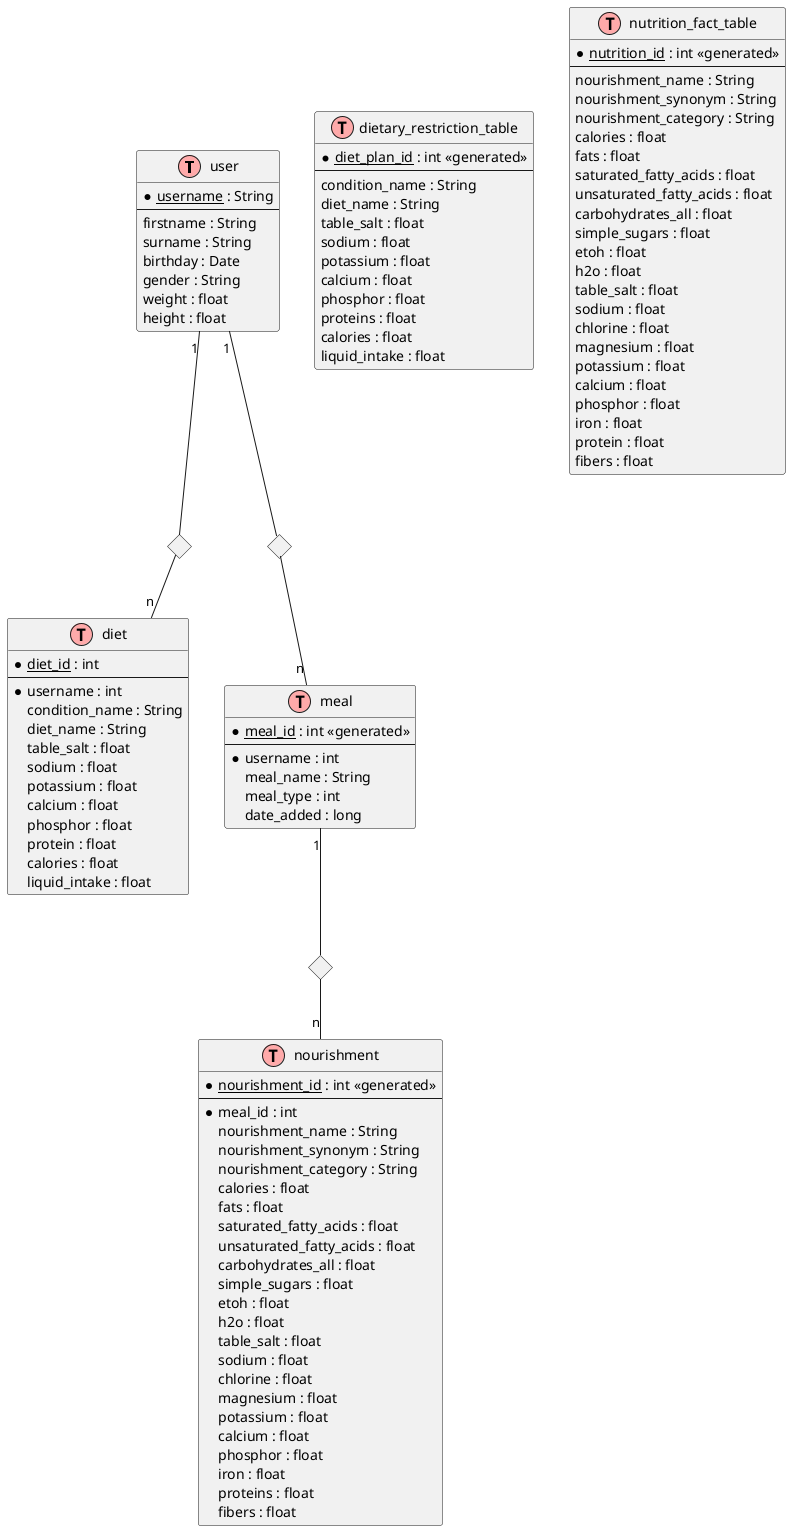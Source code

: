 @startuml

!define table(x) class x << (T,#FFAAAA) >>
!define primary_key(x) <u>x</u>
hide methods
hide stereotypes

table(user) {
    *primary_key(username) : String
    --
    firstname : String
    surname : String
    birthday : Date
    gender : String
    weight : float
    height : float
}

table(diet) {
    *primary_key(diet_id) : int
    --
    *username : int
    condition_name : String
    diet_name : String
    table_salt : float
    sodium : float
    potassium : float
    calcium : float
    phosphor : float
    protein : float
    calories : float
    liquid_intake : float
}

table(meal) {
    *primary_key(meal_id) : int <<generated>>
    --
    *username : int
    meal_name : String
    meal_type : int
    date_added : long
}

table(nourishment) {
    *primary_key(nourishment_id) : int <<generated>>
    --
    *meal_id : int
    nourishment_name : String
    nourishment_synonym : String
    nourishment_category : String
    calories : float
    fats : float
    saturated_fatty_acids : float
    unsaturated_fatty_acids : float
    carbohydrates_all : float
    simple_sugars : float
    etoh : float
    h2o : float
    table_salt : float
    sodium : float
    chlorine : float
    magnesium : float
    potassium : float
    calcium : float
    phosphor : float
    iron : float
    proteins : float
    fibers : float
}

table(dietary_restriction_table) {
    *primary_key(diet_plan_id) : int <<generated>>
    --
    condition_name : String
    diet_name : String
    table_salt : float
    sodium : float
    potassium : float
    calcium : float
    phosphor : float
    proteins : float
    calories : float
    liquid_intake : float
}

table(nutrition_fact_table) {
    *primary_key(nutrition_id) : int <<generated>>
    --
    nourishment_name : String
    nourishment_synonym : String
    nourishment_category : String
    calories : float
    fats : float
    saturated_fatty_acids : float
    unsaturated_fatty_acids : float
    carbohydrates_all : float
    simple_sugars : float
    etoh : float
    h2o : float
    table_salt : float
    sodium : float
    chlorine : float
    magnesium : float
    potassium : float
    calcium : float
    phosphor : float
    iron : float
    protein : float
    fibers : float
}

<> diamond1
<> diamond2
<> diamond3

user "1" -- diamond1
diamond1 -- "n" diet

user "1" -- diamond2
diamond2 -- "n" meal

meal "1" -- diamond3
diamond3 -- "n" nourishment

@enduml
